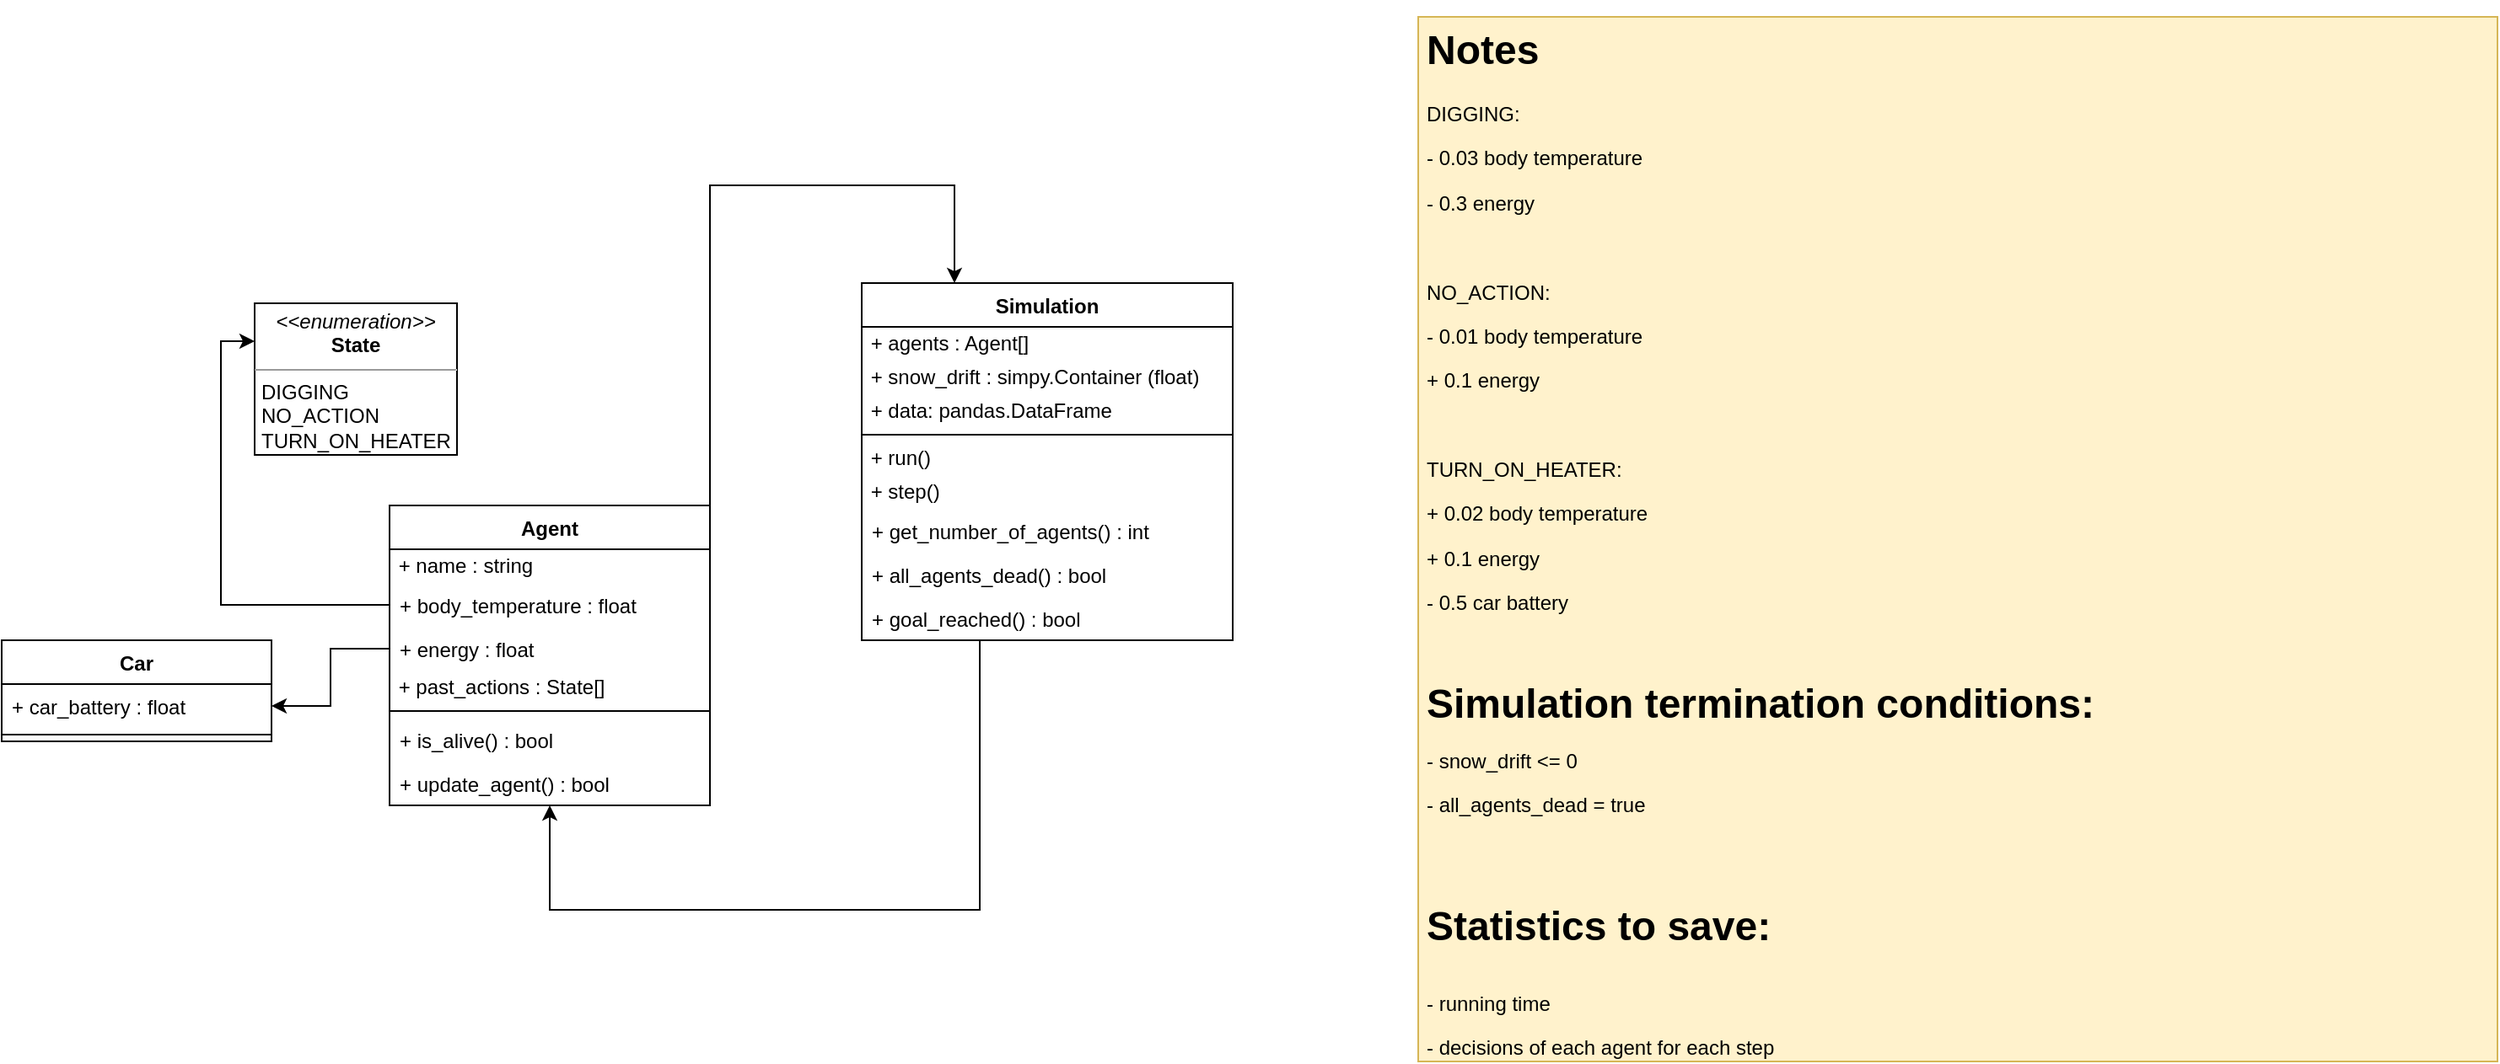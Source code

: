 <mxfile version="15.4.0" type="device"><diagram id="C5RBs43oDa-KdzZeNtuy" name="Page-1"><mxGraphModel dx="2249" dy="822" grid="1" gridSize="10" guides="1" tooltips="1" connect="1" arrows="1" fold="1" page="1" pageScale="1" pageWidth="827" pageHeight="1169" math="0" shadow="0"><root><mxCell id="WIyWlLk6GJQsqaUBKTNV-0"/><mxCell id="WIyWlLk6GJQsqaUBKTNV-1" parent="WIyWlLk6GJQsqaUBKTNV-0"/><mxCell id="hWhMeFvGA66gqXdvuqeP-0" value="&lt;p style=&quot;margin: 0px ; margin-top: 4px ; text-align: center&quot;&gt;&lt;i&gt;&amp;lt;&amp;lt;enumeration&amp;gt;&amp;gt;&lt;/i&gt;&lt;br&gt;&lt;b&gt;State&lt;/b&gt;&lt;/p&gt;&lt;hr size=&quot;1&quot;&gt;&lt;p style=&quot;margin: 0px ; margin-left: 4px&quot;&gt;DIGGING&lt;/p&gt;&lt;p style=&quot;margin: 0px ; margin-left: 4px&quot;&gt;NO_ACTION&lt;br&gt;&lt;/p&gt;&lt;p style=&quot;margin: 0px ; margin-left: 4px&quot;&gt;TURN_ON_HEATER&lt;/p&gt;" style="verticalAlign=top;align=left;overflow=fill;fontSize=12;fontFamily=Helvetica;html=1;" parent="WIyWlLk6GJQsqaUBKTNV-1" vertex="1"><mxGeometry y="270" width="120" height="90" as="geometry"/></mxCell><mxCell id="hWhMeFvGA66gqXdvuqeP-2" value="Agent" style="swimlane;fontStyle=1;align=center;verticalAlign=top;childLayout=stackLayout;horizontal=1;startSize=26;horizontalStack=0;resizeParent=1;resizeParentMax=0;resizeLast=0;collapsible=1;marginBottom=0;" parent="WIyWlLk6GJQsqaUBKTNV-1" vertex="1"><mxGeometry x="80" y="390" width="190" height="178" as="geometry"/></mxCell><mxCell id="JaUZyrfSokQX_h7c-9zl-0" value="&amp;nbsp;+ name : string" style="text;html=1;align=left;verticalAlign=middle;resizable=0;points=[];autosize=1;strokeColor=none;fillColor=none;" parent="hWhMeFvGA66gqXdvuqeP-2" vertex="1"><mxGeometry y="26" width="190" height="20" as="geometry"/></mxCell><mxCell id="hWhMeFvGA66gqXdvuqeP-3" value="+ body_temperature : float" style="text;strokeColor=none;fillColor=none;align=left;verticalAlign=top;spacingLeft=4;spacingRight=4;overflow=hidden;rotatable=0;points=[[0,0.5],[1,0.5]];portConstraint=eastwest;" parent="hWhMeFvGA66gqXdvuqeP-2" vertex="1"><mxGeometry y="46" width="190" height="26" as="geometry"/></mxCell><mxCell id="hWhMeFvGA66gqXdvuqeP-5" value="+ energy : float" style="text;strokeColor=none;fillColor=none;align=left;verticalAlign=top;spacingLeft=4;spacingRight=4;overflow=hidden;rotatable=0;points=[[0,0.5],[1,0.5]];portConstraint=eastwest;" parent="hWhMeFvGA66gqXdvuqeP-2" vertex="1"><mxGeometry y="72" width="190" height="26" as="geometry"/></mxCell><mxCell id="QFwT8BFByAv8RAoJPHF4-0" value="&amp;nbsp;+ past_actions&amp;nbsp;: State[]" style="text;html=1;align=left;verticalAlign=middle;resizable=0;points=[];autosize=1;strokeColor=none;fillColor=none;" vertex="1" parent="hWhMeFvGA66gqXdvuqeP-2"><mxGeometry y="98" width="190" height="20" as="geometry"/></mxCell><mxCell id="hWhMeFvGA66gqXdvuqeP-4" value="" style="line;strokeWidth=1;fillColor=none;align=left;verticalAlign=middle;spacingTop=-1;spacingLeft=3;spacingRight=3;rotatable=0;labelPosition=right;points=[];portConstraint=eastwest;" parent="hWhMeFvGA66gqXdvuqeP-2" vertex="1"><mxGeometry y="118" width="190" height="8" as="geometry"/></mxCell><mxCell id="DfODSZ-Stc7R9mmbl-HX-1" value="+ is_alive() : bool" style="text;strokeColor=none;fillColor=none;align=left;verticalAlign=top;spacingLeft=4;spacingRight=4;overflow=hidden;rotatable=0;points=[[0,0.5],[1,0.5]];portConstraint=eastwest;" parent="hWhMeFvGA66gqXdvuqeP-2" vertex="1"><mxGeometry y="126" width="190" height="26" as="geometry"/></mxCell><mxCell id="JaUZyrfSokQX_h7c-9zl-2" value="+ update_agent() : bool" style="text;strokeColor=none;fillColor=none;align=left;verticalAlign=top;spacingLeft=4;spacingRight=4;overflow=hidden;rotatable=0;points=[[0,0.5],[1,0.5]];portConstraint=eastwest;" parent="hWhMeFvGA66gqXdvuqeP-2" vertex="1"><mxGeometry y="152" width="190" height="26" as="geometry"/></mxCell><mxCell id="DfODSZ-Stc7R9mmbl-HX-0" value="&lt;h1&gt;&lt;b&gt;Notes&lt;/b&gt;&lt;/h1&gt;&lt;p&gt;DIGGING:&lt;/p&gt;&lt;p&gt;- 0.03 body temperature&lt;/p&gt;&lt;p&gt;- 0.3 energy&lt;/p&gt;&lt;p&gt;&lt;br&gt;&lt;/p&gt;&lt;p&gt;NO_ACTION:&lt;/p&gt;&lt;p&gt;- 0.01 body temperature&lt;/p&gt;&lt;p&gt;+ 0.1 energy&lt;/p&gt;&lt;p&gt;&lt;br&gt;&lt;/p&gt;&lt;p&gt;TURN_ON_HEATER:&lt;/p&gt;&lt;p&gt;+ 0.02 body temperature&lt;/p&gt;&lt;p&gt;+ 0.1 energy&lt;/p&gt;&lt;p&gt;- 0.5 car battery&lt;/p&gt;&lt;p&gt;&lt;br&gt;&lt;/p&gt;&lt;p&gt;&lt;b style=&quot;font-family: inherit ; font-size: 24px ; font-style: inherit&quot;&gt;Simulation termination conditions:&lt;/b&gt;&lt;br&gt;&lt;/p&gt;&lt;p&gt;&lt;font style=&quot;font-size: 12px&quot;&gt;- snow_drift &amp;lt;= 0&lt;/font&gt;&lt;/p&gt;&lt;p&gt;- all_agents_dead = true&lt;/p&gt;&lt;p&gt;&lt;br&gt;&lt;/p&gt;&lt;p style=&quot;font-size: 24px&quot;&gt;&lt;b&gt;&lt;font style=&quot;font-size: 24px&quot;&gt;Statistics to save:&lt;/font&gt;&lt;/b&gt;&lt;/p&gt;&lt;p&gt;&lt;font style=&quot;font-size: 12px&quot;&gt;- running time&lt;/font&gt;&lt;/p&gt;&lt;p&gt;&lt;span&gt;- decisions of each agent for each step&lt;/span&gt;&lt;br&gt;&lt;/p&gt;&lt;p&gt;&lt;br&gt;&lt;/p&gt;" style="text;html=1;spacing=5;spacingTop=-20;whiteSpace=wrap;overflow=hidden;rounded=0;fillColor=#fff2cc;strokeColor=#d6b656;" parent="WIyWlLk6GJQsqaUBKTNV-1" vertex="1"><mxGeometry x="690" y="100" width="640" height="620" as="geometry"/></mxCell><mxCell id="DfODSZ-Stc7R9mmbl-HX-6" value="Car" style="swimlane;fontStyle=1;align=center;verticalAlign=top;childLayout=stackLayout;horizontal=1;startSize=26;horizontalStack=0;resizeParent=1;resizeParentMax=0;resizeLast=0;collapsible=1;marginBottom=0;rounded=0;fontSize=12;" parent="WIyWlLk6GJQsqaUBKTNV-1" vertex="1"><mxGeometry x="-150" y="470" width="160" height="60" as="geometry"/></mxCell><mxCell id="DfODSZ-Stc7R9mmbl-HX-7" value="+ car_battery : float" style="text;strokeColor=none;fillColor=none;align=left;verticalAlign=top;spacingLeft=4;spacingRight=4;overflow=hidden;rotatable=0;points=[[0,0.5],[1,0.5]];portConstraint=eastwest;rounded=0;fontSize=12;" parent="DfODSZ-Stc7R9mmbl-HX-6" vertex="1"><mxGeometry y="26" width="160" height="26" as="geometry"/></mxCell><mxCell id="DfODSZ-Stc7R9mmbl-HX-8" value="" style="line;strokeWidth=1;fillColor=none;align=left;verticalAlign=middle;spacingTop=-1;spacingLeft=3;spacingRight=3;rotatable=0;labelPosition=right;points=[];portConstraint=eastwest;rounded=0;fontSize=12;" parent="DfODSZ-Stc7R9mmbl-HX-6" vertex="1"><mxGeometry y="52" width="160" height="8" as="geometry"/></mxCell><mxCell id="DfODSZ-Stc7R9mmbl-HX-23" style="edgeStyle=orthogonalEdgeStyle;rounded=0;orthogonalLoop=1;jettySize=auto;html=1;entryX=0;entryY=0.25;entryDx=0;entryDy=0;fontSize=12;" parent="WIyWlLk6GJQsqaUBKTNV-1" source="hWhMeFvGA66gqXdvuqeP-3" target="hWhMeFvGA66gqXdvuqeP-0" edge="1"><mxGeometry relative="1" as="geometry"/></mxCell><mxCell id="WBbQFuu2-zraQYNwYiMk-6" style="edgeStyle=orthogonalEdgeStyle;rounded=0;orthogonalLoop=1;jettySize=auto;html=1;" parent="WIyWlLk6GJQsqaUBKTNV-1" source="hWhMeFvGA66gqXdvuqeP-5" target="DfODSZ-Stc7R9mmbl-HX-7" edge="1"><mxGeometry relative="1" as="geometry"/></mxCell><mxCell id="BNgE9t9RNcJbU2WN_ylH-9" style="edgeStyle=orthogonalEdgeStyle;rounded=0;orthogonalLoop=1;jettySize=auto;html=1;" parent="WIyWlLk6GJQsqaUBKTNV-1" source="BNgE9t9RNcJbU2WN_ylH-2" target="hWhMeFvGA66gqXdvuqeP-2" edge="1"><mxGeometry relative="1" as="geometry"><Array as="points"><mxPoint x="430" y="630"/><mxPoint x="175" y="630"/></Array></mxGeometry></mxCell><mxCell id="BNgE9t9RNcJbU2WN_ylH-2" value="Simulation" style="swimlane;fontStyle=1;align=center;verticalAlign=top;childLayout=stackLayout;horizontal=1;startSize=26;horizontalStack=0;resizeParent=1;resizeParentMax=0;resizeLast=0;collapsible=1;marginBottom=0;" parent="WIyWlLk6GJQsqaUBKTNV-1" vertex="1"><mxGeometry x="360" y="258" width="220" height="212" as="geometry"/></mxCell><mxCell id="WBbQFuu2-zraQYNwYiMk-0" value="&amp;nbsp;+ agents : Agent[]" style="text;html=1;align=left;verticalAlign=middle;resizable=0;points=[];autosize=1;strokeColor=none;fillColor=none;" parent="BNgE9t9RNcJbU2WN_ylH-2" vertex="1"><mxGeometry y="26" width="220" height="20" as="geometry"/></mxCell><mxCell id="WBbQFuu2-zraQYNwYiMk-1" value="&amp;nbsp;+ snow_drift : simpy.Container (float)" style="text;html=1;align=left;verticalAlign=middle;resizable=0;points=[];autosize=1;strokeColor=none;fillColor=none;" parent="BNgE9t9RNcJbU2WN_ylH-2" vertex="1"><mxGeometry y="46" width="220" height="20" as="geometry"/></mxCell><mxCell id="JaUZyrfSokQX_h7c-9zl-1" value="&amp;nbsp;+ data: pandas.DataFrame" style="text;html=1;align=left;verticalAlign=middle;resizable=0;points=[];autosize=1;strokeColor=none;fillColor=none;" parent="BNgE9t9RNcJbU2WN_ylH-2" vertex="1"><mxGeometry y="66" width="220" height="20" as="geometry"/></mxCell><mxCell id="BNgE9t9RNcJbU2WN_ylH-4" value="" style="line;strokeWidth=1;fillColor=none;align=left;verticalAlign=middle;spacingTop=-1;spacingLeft=3;spacingRight=3;rotatable=0;labelPosition=right;points=[];portConstraint=eastwest;" parent="BNgE9t9RNcJbU2WN_ylH-2" vertex="1"><mxGeometry y="86" width="220" height="8" as="geometry"/></mxCell><mxCell id="BNgE9t9RNcJbU2WN_ylH-6" value="&lt;div&gt;&lt;span style=&quot;font-family: &amp;#34;helvetica&amp;#34; ; font-size: 12px ; font-weight: normal&quot;&gt;&amp;nbsp;+ run()&lt;/span&gt;&lt;/div&gt;" style="text;html=1;align=left;verticalAlign=middle;resizable=0;points=[];autosize=1;strokeColor=none;fillColor=none;" parent="BNgE9t9RNcJbU2WN_ylH-2" vertex="1"><mxGeometry y="94" width="220" height="20" as="geometry"/></mxCell><mxCell id="BNgE9t9RNcJbU2WN_ylH-7" value="&amp;nbsp;+ step()" style="text;html=1;align=left;verticalAlign=middle;resizable=0;points=[];autosize=1;strokeColor=none;fillColor=none;" parent="BNgE9t9RNcJbU2WN_ylH-2" vertex="1"><mxGeometry y="114" width="220" height="20" as="geometry"/></mxCell><mxCell id="BNgE9t9RNcJbU2WN_ylH-5" value="+ get_number_of_agents() : int" style="text;strokeColor=none;fillColor=none;align=left;verticalAlign=top;spacingLeft=4;spacingRight=4;overflow=hidden;rotatable=0;points=[[0,0.5],[1,0.5]];portConstraint=eastwest;" parent="BNgE9t9RNcJbU2WN_ylH-2" vertex="1"><mxGeometry y="134" width="220" height="26" as="geometry"/></mxCell><mxCell id="hWhMeFvGA66gqXdvuqeP-11" value="+ all_agents_dead() : bool" style="text;strokeColor=none;fillColor=none;align=left;verticalAlign=top;spacingLeft=4;spacingRight=4;overflow=hidden;rotatable=0;points=[[0,0.5],[1,0.5]];portConstraint=eastwest;" parent="BNgE9t9RNcJbU2WN_ylH-2" vertex="1"><mxGeometry y="160" width="220" height="26" as="geometry"/></mxCell><mxCell id="hWhMeFvGA66gqXdvuqeP-9" value="+ goal_reached() : bool" style="text;strokeColor=none;fillColor=none;align=left;verticalAlign=top;spacingLeft=4;spacingRight=4;overflow=hidden;rotatable=0;points=[[0,0.5],[1,0.5]];portConstraint=eastwest;" parent="BNgE9t9RNcJbU2WN_ylH-2" vertex="1"><mxGeometry y="186" width="220" height="26" as="geometry"/></mxCell><mxCell id="BNgE9t9RNcJbU2WN_ylH-8" style="edgeStyle=orthogonalEdgeStyle;rounded=0;orthogonalLoop=1;jettySize=auto;html=1;exitX=1;exitY=0.5;exitDx=0;exitDy=0;entryX=0.25;entryY=0;entryDx=0;entryDy=0;" parent="WIyWlLk6GJQsqaUBKTNV-1" source="hWhMeFvGA66gqXdvuqeP-5" target="BNgE9t9RNcJbU2WN_ylH-2" edge="1"><mxGeometry relative="1" as="geometry"><Array as="points"><mxPoint x="270" y="200"/><mxPoint x="415" y="200"/></Array></mxGeometry></mxCell></root></mxGraphModel></diagram></mxfile>
